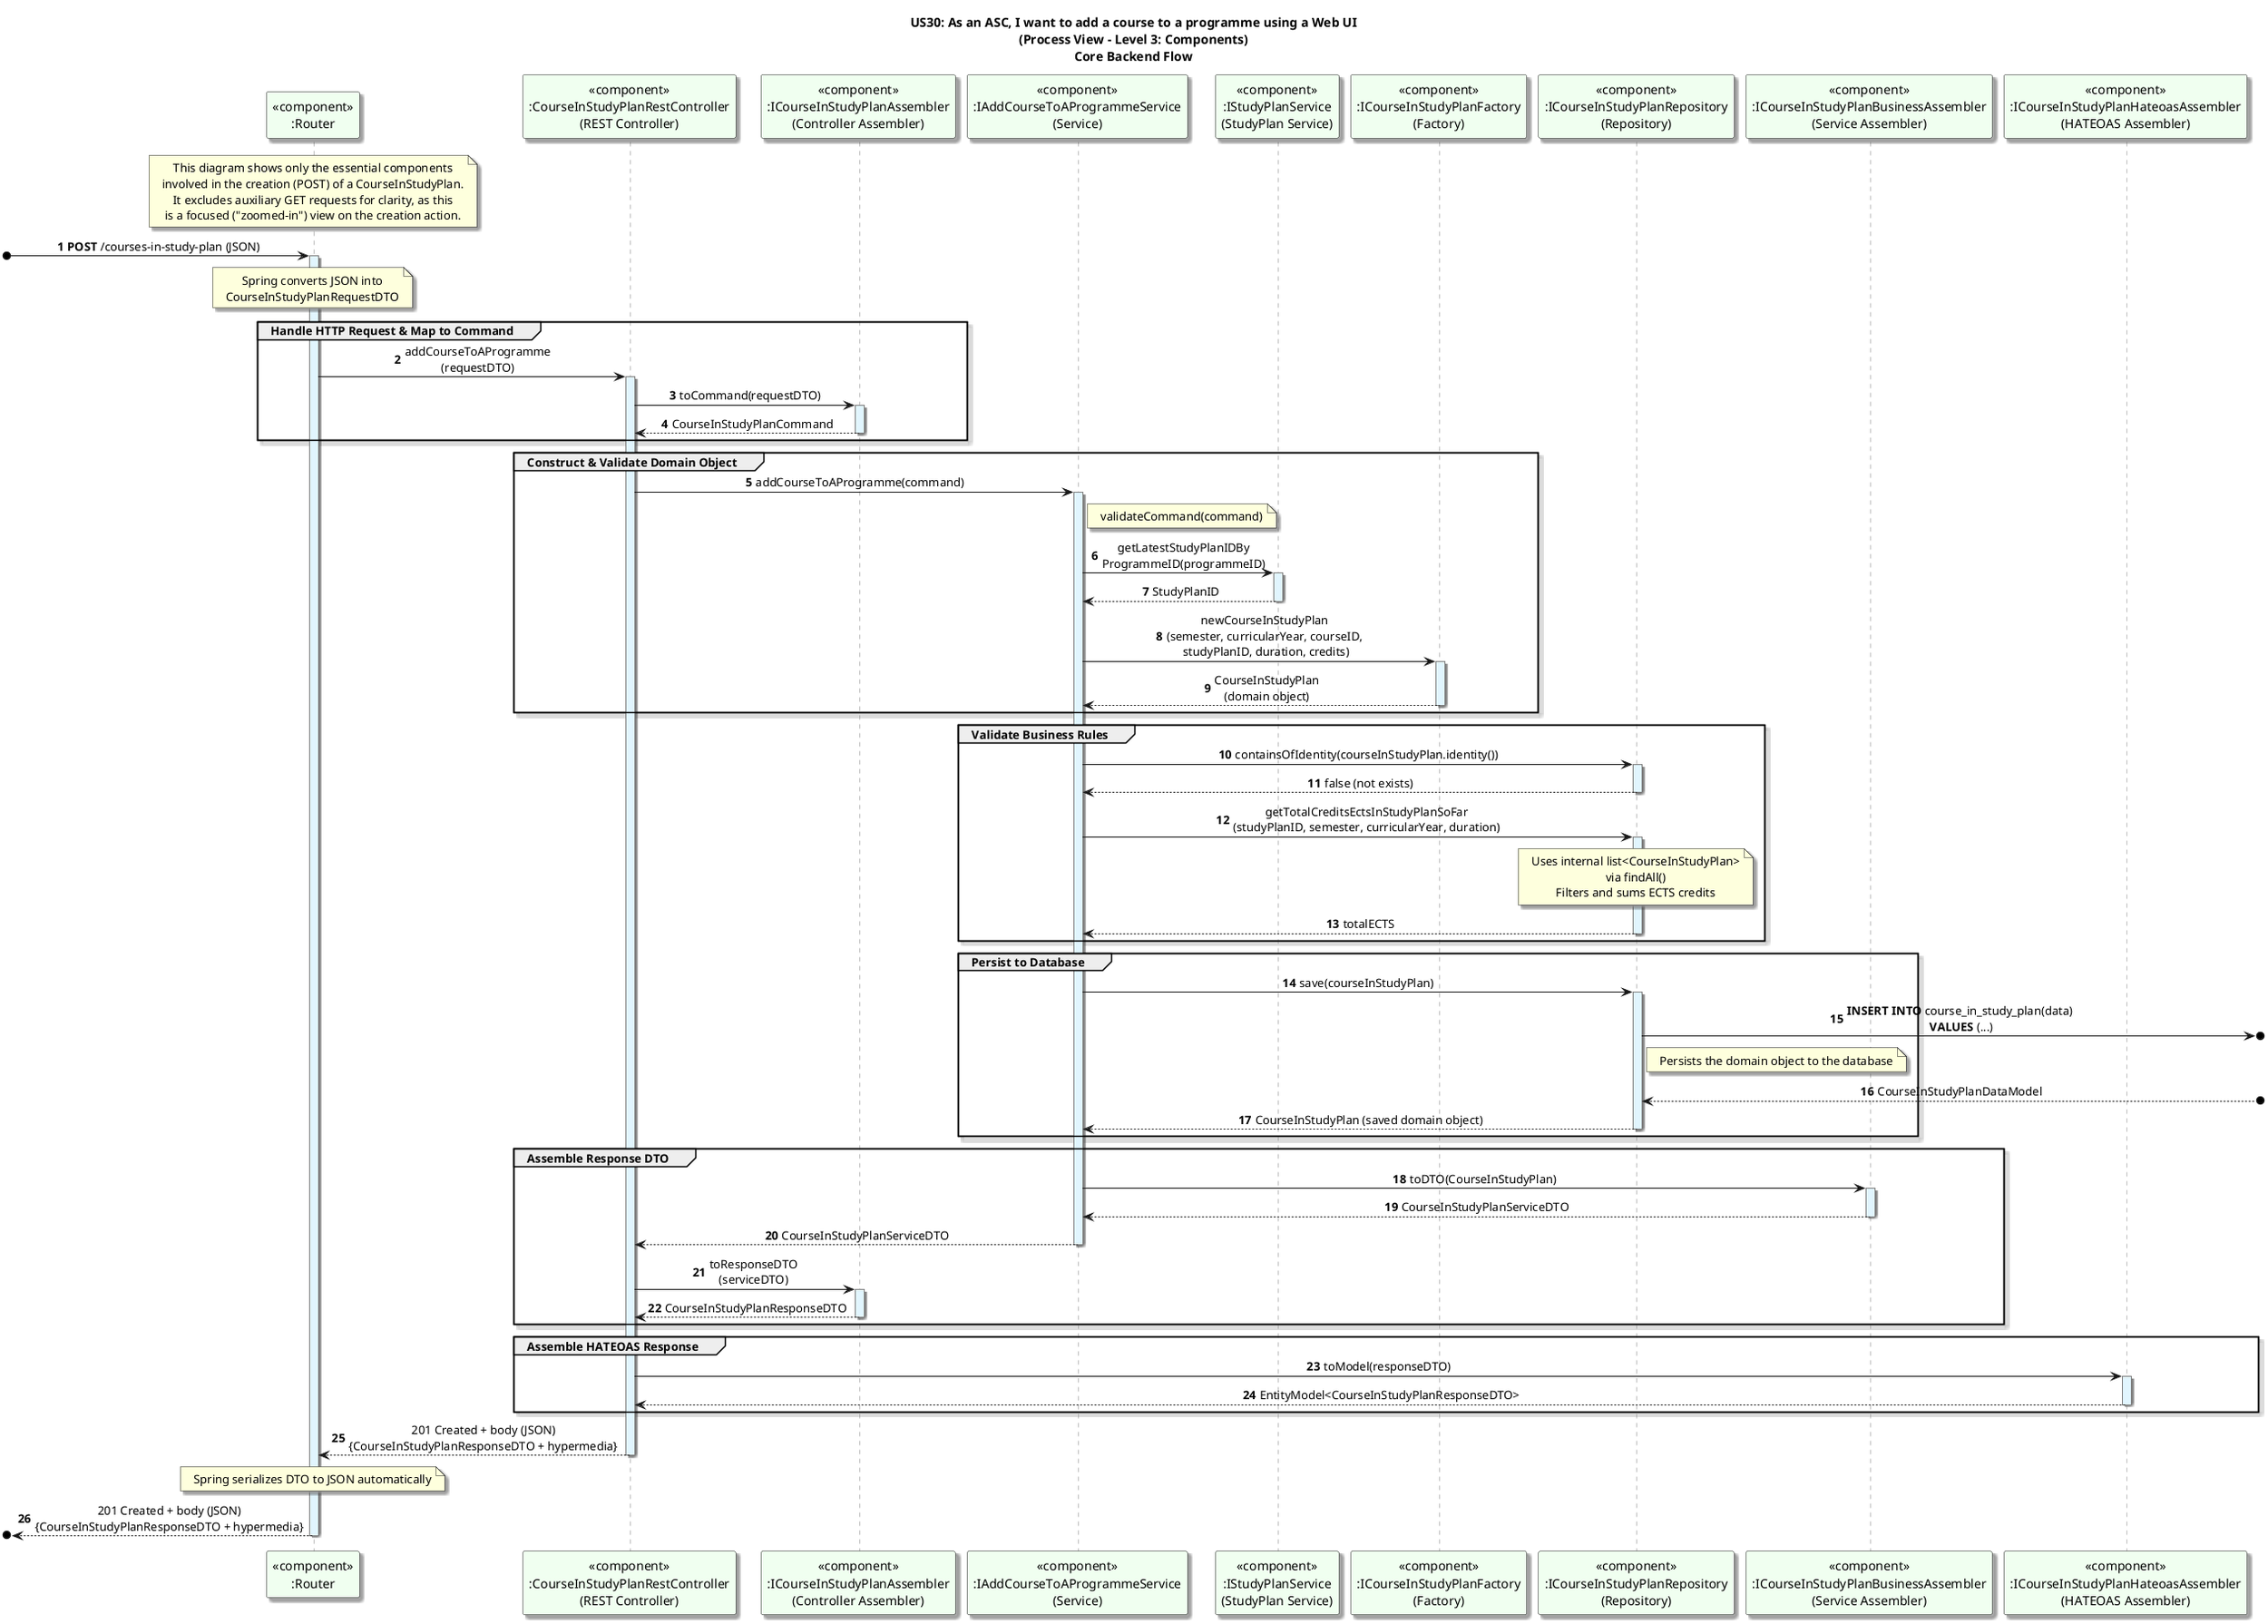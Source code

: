 @startuml
title: US30: As an ASC, I want to add a course to a programme using a Web UI\n(Process View - Level 3: Components)\nCore Backend Flow
autonumber

skinparam {
  ActivityPadding 2
  ActivityMargin 2
  BoxPadding 2
}
skinparam sequence {
    LifeLineBorderColor Grey
    LifeLineBackgroundColor #E1F5FE
}
skinparam defaultTextAlignment center
skinparam shadowing true

participant "<<component>>\n:Router" as Router #honeydew
participant "<<component>>\n:CourseInStudyPlanRestController\n(REST Controller)" as Controller #honeydew
participant "<<component>>\n:ICourseInStudyPlanAssembler\n(Controller Assembler)" as Assembler #honeydew
participant "<<component>>\n:IAddCourseToAProgrammeService\n(Service)" as Service #honeydew
participant "<<component>>\n:IStudyPlanService\n(StudyPlan Service)" as StudyPlanService #honeydew
participant "<<component>>\n:ICourseInStudyPlanFactory\n(Factory)" as Factory #honeydew
participant "<<component>>\n:ICourseInStudyPlanRepository\n(Repository)" as Repository #honeydew
participant "<<component>>\n:ICourseInStudyPlanBusinessAssembler\n(Service Assembler)" as BAssembler #honeydew
participant "<<component>>\n:ICourseInStudyPlanHateoasAssembler\n(HATEOAS Assembler)" as HateoasAssembler #honeydew

note over Router
This diagram shows only the essential components
involved in the creation (POST) of a CourseInStudyPlan.
It excludes auxiliary GET requests for clarity, as this
is a focused ("zoomed-in") view on the creation action.
end note

[o-> Router: **POST** /courses-in-study-plan (JSON)
activate Router
note over Router
Spring converts JSON into
CourseInStudyPlanRequestDTO
end note
group Handle HTTP Request & Map to Command
Router -> Controller: addCourseToAProgramme\n(requestDTO)
activate Controller


Controller -> Assembler: toCommand(requestDTO)
activate Assembler
Assembler --> Controller: CourseInStudyPlanCommand
deactivate Assembler
end group

group Construct & Validate Domain Object
Controller -> Service: addCourseToAProgramme(command)
activate Service
note right of Service: validateCommand(command)
Service -> StudyPlanService: getLatestStudyPlanIDBy\nProgrammeID(programmeID)
activate StudyPlanService
StudyPlanService --> Service: StudyPlanID
deactivate StudyPlanService

Service -> Factory: newCourseInStudyPlan\n(semester, curricularYear, courseID,\n studyPlanID, duration, credits)
activate Factory

Factory --> Service: CourseInStudyPlan\n(domain object)
deactivate Factory
end

group Validate Business Rules
Service -> Repository: containsOfIdentity(courseInStudyPlan.identity())
activate Repository
Repository --> Service: false (not exists)
deactivate Repository

Service -> Repository: getTotalCreditsEctsInStudyPlanSoFar\n(studyPlanID, semester, curricularYear, duration)
activate Repository
note over Repository
Uses internal list<CourseInStudyPlan>
via findAll()
Filters and sums ECTS credits
end note
Repository --> Service: totalECTS
deactivate Repository
end group

group Persist to Database
Service -> Repository: save(courseInStudyPlan)
activate Repository

Repository ->o]: **INSERT INTO** course_in_study_plan(data)\n **VALUES** (...)
note right of Repository
Persists the domain object to the database
end note
Repository <--o]: CourseInStudyPlanDataModel

Repository --> Service: CourseInStudyPlan (saved domain object)
deactivate Repository
end group

group Assemble Response DTO
Service -> BAssembler: toDTO(CourseInStudyPlan)
activate BAssembler
BAssembler --> Service: CourseInStudyPlanServiceDTO
deactivate BAssembler
Service --> Controller: CourseInStudyPlanServiceDTO
deactivate Service

    Controller -> Assembler: toResponseDTO\n(serviceDTO)
    activate Assembler
    Assembler --> Controller: CourseInStudyPlanResponseDTO
    deactivate Assembler
    end group

    group Assemble HATEOAS Response
    Controller -> HateoasAssembler: toModel(responseDTO)
    activate HateoasAssembler
    HateoasAssembler --> Controller: EntityModel<CourseInStudyPlanResponseDTO>
    deactivate HateoasAssembler
    end group
    Controller --> Router: 201 Created + body (JSON)\n{CourseInStudyPlanResponseDTO + hypermedia}

note over Router: Spring serializes DTO to JSON automatically


deactivate Controller

[o<-- Router: 201 Created + body (JSON)\n{CourseInStudyPlanResponseDTO + hypermedia}
deactivate Router
@enduml
